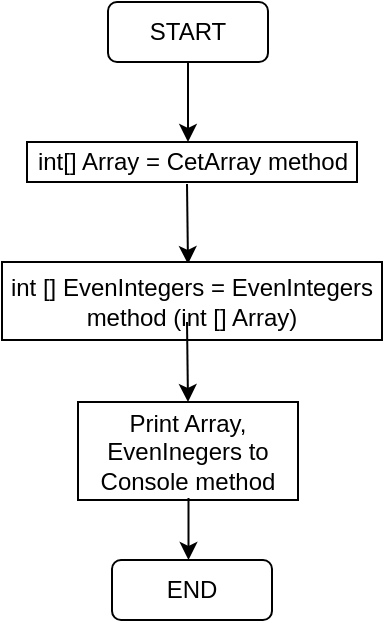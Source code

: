 <mxfile>
    <diagram id="iynOfSGFc4vJTPNdbjPA" name="Страница 1">
        <mxGraphModel dx="698" dy="407" grid="1" gridSize="10" guides="1" tooltips="1" connect="1" arrows="1" fold="1" page="1" pageScale="1" pageWidth="827" pageHeight="1169" math="0" shadow="0">
            <root>
                <mxCell id="0"/>
                <mxCell id="1" parent="0"/>
                <mxCell id="2" value="START" style="rounded=1;whiteSpace=wrap;html=1;" parent="1" vertex="1">
                    <mxGeometry x="340" y="91" width="80" height="30" as="geometry"/>
                </mxCell>
                <mxCell id="3" value="" style="endArrow=classic;html=1;exitX=0.5;exitY=1;exitDx=0;exitDy=0;" parent="1" source="2" edge="1">
                    <mxGeometry width="50" height="50" relative="1" as="geometry">
                        <mxPoint x="390" y="241" as="sourcePoint"/>
                        <mxPoint x="380" y="161" as="targetPoint"/>
                    </mxGeometry>
                </mxCell>
                <mxCell id="4" value="int[] Array = CetArray method" style="rounded=0;whiteSpace=wrap;html=1;" parent="1" vertex="1">
                    <mxGeometry x="299.5" y="161" width="165" height="20" as="geometry"/>
                </mxCell>
                <mxCell id="5" value="" style="endArrow=classic;html=1;exitX=0.5;exitY=1;exitDx=0;exitDy=0;" parent="1" edge="1">
                    <mxGeometry width="50" height="50" relative="1" as="geometry">
                        <mxPoint x="379.5" y="182" as="sourcePoint"/>
                        <mxPoint x="379.5" y="222" as="targetPoint"/>
                        <Array as="points">
                            <mxPoint x="380" y="222"/>
                        </Array>
                    </mxGeometry>
                </mxCell>
                <mxCell id="6" value="int [] EvenIntegers = EvenIntegers method (int [] Array)" style="rounded=0;whiteSpace=wrap;html=1;" parent="1" vertex="1">
                    <mxGeometry x="287" y="221" width="190" height="39" as="geometry"/>
                </mxCell>
                <mxCell id="7" value="Print Array, EvenInegers to Console method" style="rounded=0;whiteSpace=wrap;html=1;" parent="1" vertex="1">
                    <mxGeometry x="325" y="291" width="110" height="49" as="geometry"/>
                </mxCell>
                <mxCell id="8" value="" style="endArrow=classic;html=1;exitX=0.5;exitY=1;exitDx=0;exitDy=0;" parent="1" edge="1">
                    <mxGeometry width="50" height="50" relative="1" as="geometry">
                        <mxPoint x="379.5" y="251" as="sourcePoint"/>
                        <mxPoint x="379.5" y="291" as="targetPoint"/>
                        <Array as="points">
                            <mxPoint x="380" y="291"/>
                        </Array>
                    </mxGeometry>
                </mxCell>
                <mxCell id="11" value="END" style="rounded=1;whiteSpace=wrap;html=1;" parent="1" vertex="1">
                    <mxGeometry x="342" y="370" width="80" height="30" as="geometry"/>
                </mxCell>
                <mxCell id="12" value="" style="endArrow=classic;html=1;" parent="1" edge="1">
                    <mxGeometry width="50" height="50" relative="1" as="geometry">
                        <mxPoint x="380.25" y="339" as="sourcePoint"/>
                        <mxPoint x="379.75" y="370" as="targetPoint"/>
                        <Array as="points">
                            <mxPoint x="380.25" y="370"/>
                        </Array>
                    </mxGeometry>
                </mxCell>
            </root>
        </mxGraphModel>
    </diagram>
</mxfile>